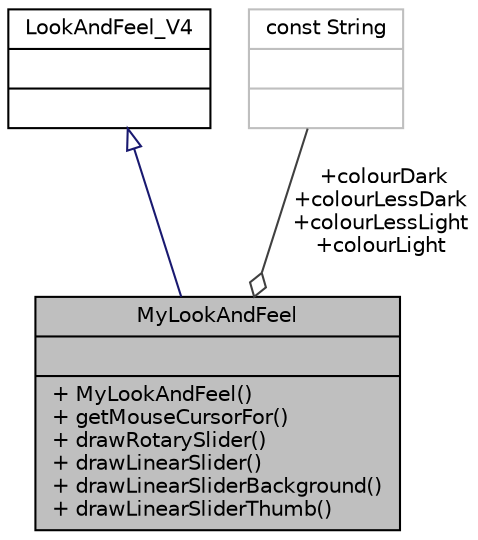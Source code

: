 digraph "MyLookAndFeel"
{
 // LATEX_PDF_SIZE
  bgcolor="transparent";
  edge [fontname="Helvetica",fontsize="10",labelfontname="Helvetica",labelfontsize="10"];
  node [fontname="Helvetica",fontsize="10",shape=record];
  Node1 [label="{MyLookAndFeel\n||+ MyLookAndFeel()\l+ getMouseCursorFor()\l+ drawRotarySlider()\l+ drawLinearSlider()\l+ drawLinearSliderBackground()\l+ drawLinearSliderThumb()\l}",height=0.2,width=0.4,color="black", fillcolor="grey75", style="filled", fontcolor="black",tooltip=" "];
  Node2 -> Node1 [dir="back",color="midnightblue",fontsize="10",style="solid",arrowtail="onormal"];
  Node2 [label="{LookAndFeel_V4\n||}",height=0.2,width=0.4,color="black",URL="$classLookAndFeel__V4.html",tooltip=" "];
  Node3 -> Node1 [color="grey25",fontsize="10",style="solid",label=" +colourDark\n+colourLessDark\n+colourLessLight\n+colourLight" ,arrowhead="odiamond"];
  Node3 [label="{const String\n||}",height=0.2,width=0.4,color="grey75",tooltip=" "];
}
